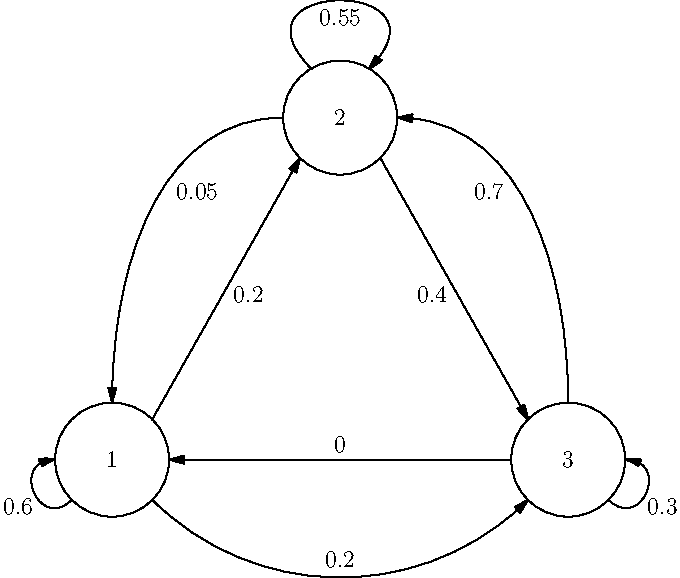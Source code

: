 size(12cm); 

draw(unitcircle);
draw(shift((8,0))*unitcircle);
draw(shift((4,6))*unitcircle);

draw((7,0)--(1,0),Arrow);
draw((0.7,-0.7){SE}..{NE}(7.3,-0.7),Arrow);
draw((-0.7,-0.7){SW}..{E}(-1,0),Arrow);

draw((0.7,0.7)--(3.3,5.3),Arrow);
draw((3,6){W}..{S}(0,1),Arrow);
draw((3.5,6.85){NW}..{SW}(4.5,6.85),Arrow);

draw((4.7,5.3)--(7.3,0.7),Arrow);
draw((8,1){N}..{W}(5,6),Arrow);
draw((8.7,-0.7){SE}..{W}(9,0),Arrow);

label("$1$",(0,0));
label("$2$",(4,6));
label("$3$",(8,0));

label("$0.2$",(4,-2),N);
label("$0.2$",(2,2.9),E);
label("$0.6$",(-1.3,-0.6),SW);

label("$0.4$",(6,2.9),W);
label("$0.05$",(1,4.7),E);
label("$0.55$",(4,7.5),N);

label("$0$",(4,0),N);
label("$0.7$",(7,4.7),W);
label("$0.3$",(9.3,-0.6),SE);
